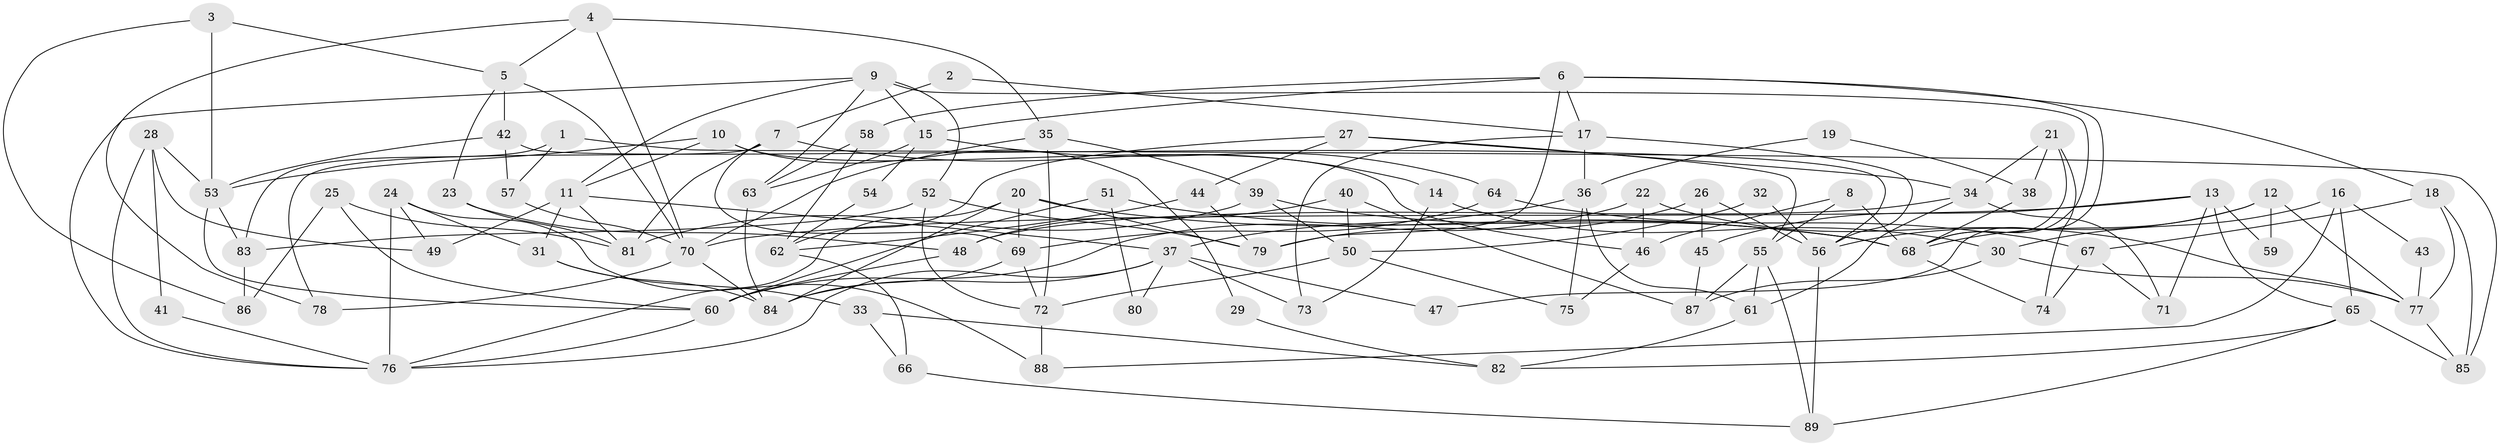 // Generated by graph-tools (version 1.1) at 2025/50/03/09/25 03:50:05]
// undirected, 89 vertices, 178 edges
graph export_dot {
graph [start="1"]
  node [color=gray90,style=filled];
  1;
  2;
  3;
  4;
  5;
  6;
  7;
  8;
  9;
  10;
  11;
  12;
  13;
  14;
  15;
  16;
  17;
  18;
  19;
  20;
  21;
  22;
  23;
  24;
  25;
  26;
  27;
  28;
  29;
  30;
  31;
  32;
  33;
  34;
  35;
  36;
  37;
  38;
  39;
  40;
  41;
  42;
  43;
  44;
  45;
  46;
  47;
  48;
  49;
  50;
  51;
  52;
  53;
  54;
  55;
  56;
  57;
  58;
  59;
  60;
  61;
  62;
  63;
  64;
  65;
  66;
  67;
  68;
  69;
  70;
  71;
  72;
  73;
  74;
  75;
  76;
  77;
  78;
  79;
  80;
  81;
  82;
  83;
  84;
  85;
  86;
  87;
  88;
  89;
  1 -- 57;
  1 -- 83;
  1 -- 85;
  2 -- 17;
  2 -- 7;
  3 -- 53;
  3 -- 5;
  3 -- 86;
  4 -- 35;
  4 -- 5;
  4 -- 70;
  4 -- 78;
  5 -- 70;
  5 -- 23;
  5 -- 42;
  6 -- 18;
  6 -- 79;
  6 -- 15;
  6 -- 17;
  6 -- 47;
  6 -- 58;
  7 -- 81;
  7 -- 78;
  7 -- 14;
  7 -- 69;
  8 -- 68;
  8 -- 46;
  8 -- 55;
  9 -- 63;
  9 -- 76;
  9 -- 11;
  9 -- 15;
  9 -- 52;
  9 -- 68;
  10 -- 53;
  10 -- 11;
  10 -- 29;
  10 -- 46;
  11 -- 37;
  11 -- 31;
  11 -- 49;
  11 -- 81;
  12 -- 56;
  12 -- 68;
  12 -- 59;
  12 -- 77;
  13 -- 71;
  13 -- 65;
  13 -- 45;
  13 -- 59;
  13 -- 70;
  14 -- 30;
  14 -- 73;
  15 -- 54;
  15 -- 63;
  15 -- 64;
  16 -- 30;
  16 -- 65;
  16 -- 43;
  16 -- 88;
  17 -- 73;
  17 -- 36;
  17 -- 56;
  18 -- 67;
  18 -- 77;
  18 -- 85;
  19 -- 38;
  19 -- 36;
  20 -- 79;
  20 -- 84;
  20 -- 68;
  20 -- 69;
  20 -- 76;
  21 -- 68;
  21 -- 34;
  21 -- 38;
  21 -- 74;
  22 -- 46;
  22 -- 77;
  22 -- 60;
  23 -- 48;
  23 -- 81;
  24 -- 31;
  24 -- 76;
  24 -- 49;
  24 -- 88;
  25 -- 81;
  25 -- 60;
  25 -- 86;
  26 -- 45;
  26 -- 56;
  26 -- 79;
  27 -- 62;
  27 -- 55;
  27 -- 34;
  27 -- 44;
  28 -- 53;
  28 -- 49;
  28 -- 41;
  28 -- 76;
  29 -- 82;
  30 -- 87;
  30 -- 77;
  31 -- 84;
  31 -- 33;
  32 -- 50;
  32 -- 56;
  33 -- 66;
  33 -- 82;
  34 -- 61;
  34 -- 48;
  34 -- 71;
  35 -- 72;
  35 -- 70;
  35 -- 39;
  36 -- 37;
  36 -- 61;
  36 -- 75;
  37 -- 76;
  37 -- 84;
  37 -- 47;
  37 -- 73;
  37 -- 80;
  38 -- 68;
  39 -- 68;
  39 -- 50;
  39 -- 81;
  40 -- 48;
  40 -- 50;
  40 -- 87;
  41 -- 76;
  42 -- 53;
  42 -- 56;
  42 -- 57;
  43 -- 77;
  44 -- 79;
  44 -- 62;
  45 -- 87;
  46 -- 75;
  48 -- 60;
  50 -- 72;
  50 -- 75;
  51 -- 68;
  51 -- 60;
  51 -- 80;
  52 -- 72;
  52 -- 79;
  52 -- 83;
  53 -- 60;
  53 -- 83;
  54 -- 62;
  55 -- 61;
  55 -- 87;
  55 -- 89;
  56 -- 89;
  57 -- 70;
  58 -- 63;
  58 -- 62;
  60 -- 76;
  61 -- 82;
  62 -- 66;
  63 -- 84;
  64 -- 69;
  64 -- 67;
  65 -- 85;
  65 -- 89;
  65 -- 82;
  66 -- 89;
  67 -- 74;
  67 -- 71;
  68 -- 74;
  69 -- 72;
  69 -- 84;
  70 -- 78;
  70 -- 84;
  72 -- 88;
  77 -- 85;
  83 -- 86;
}
